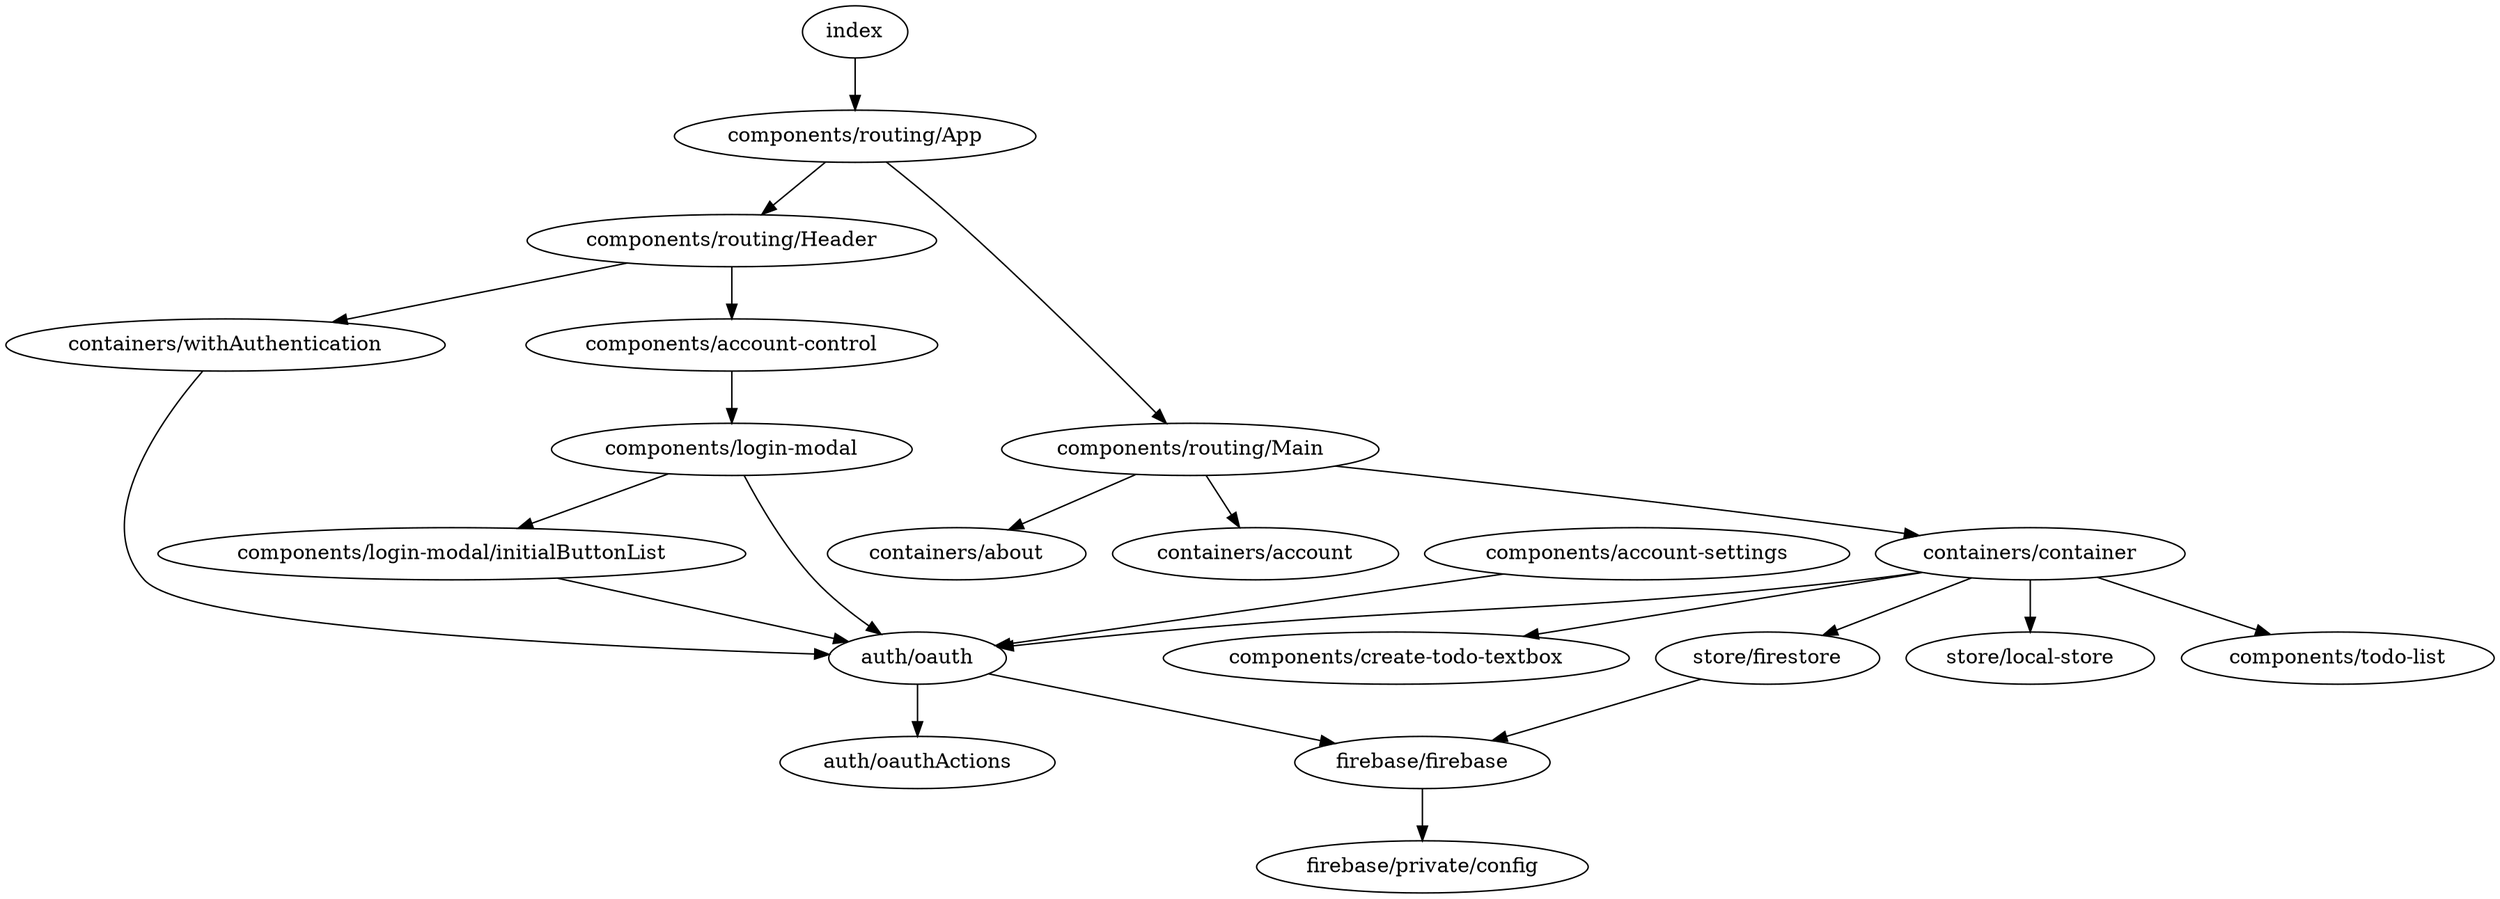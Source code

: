digraph G {
    "index" -> "components/routing/App";
    "auth/oauth" -> {"firebase/firebase", "auth/oauthActions"};
    "components/account-control" -> {"components/login-modal"};
    "components/account-settings" -> {"auth/oauth"};
    "components/login-modal" -> {"auth/oauth", "components/login-modal/initialButtonList"};
    "components/login-modal/initialButtonList" -> {"auth/oauth"};
    "components/routing/App" -> {"components/routing/Header", "components/routing/Main"};
    "components/routing/Header" -> {"components/account-control", "containers/withAuthentication"};
    "components/routing/Main" -> {"containers/container", "containers/about", "containers/account"};
    "containers/container" -> {"components/todo-list", "components/create-todo-textbox", "store/firestore", "store/local-store", "auth/oauth"};
    "containers/withAuthentication" -> {"auth/oauth"};
    "firebase/firebase" -> {"firebase/private/config"};
    "store/firestore" -> {"firebase/firebase"};
}
